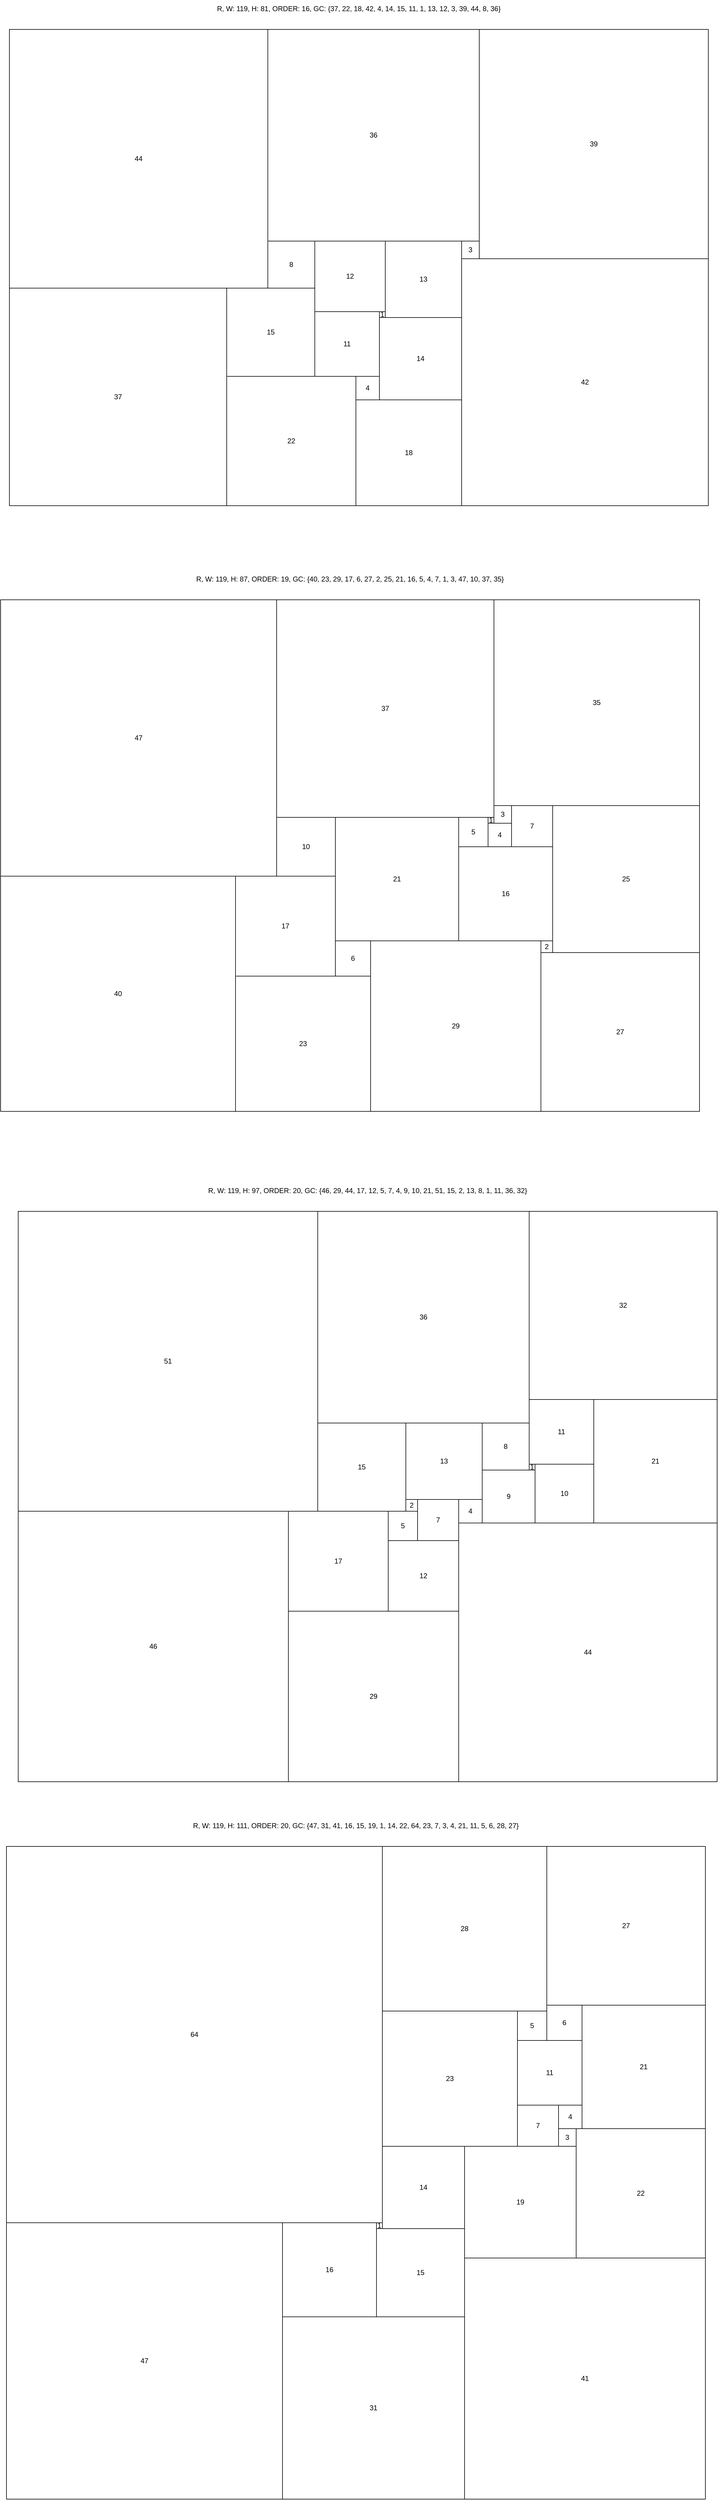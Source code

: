 <mxfile version="21.2.1" type="device">
  <diagram name="Page-1" id="H1nZVYqxkzLZFgEqRADx">
    <mxGraphModel dx="6067" dy="7133" grid="1" gridSize="10" guides="1" tooltips="1" connect="1" arrows="1" fold="1" page="1" pageScale="1" pageWidth="850" pageHeight="1100" math="0" shadow="0">
      <root>
        <mxCell id="0" />
        <mxCell id="1" parent="0" />
        <mxCell id="AsBp8XiL8Dx4Y6rQVwFH-4813" value="R, W: 119, H: 81, ORDER: 16, GC: {37, 22, 18, 42, 4, 14, 15, 11, 1, 13, 12, 3, 39, 44, 8, 36} " style="text;html=1;strokeColor=none;fillColor=none;align=center;verticalAlign=middle;whiteSpace=wrap;rounded=0;flipV=1;" parent="1" vertex="1">
          <mxGeometry x="50" width="1190" height="30" as="geometry" />
        </mxCell>
        <mxCell id="AsBp8XiL8Dx4Y6rQVwFH-10509" value="R, W: 119, H: 87, ORDER: 19, GC: {40, 23, 29, 17, 6, 27, 2, 25, 21, 16, 5, 4, 7, 1, 3, 47, 10, 37, 35} " style="text;html=1;strokeColor=none;fillColor=none;align=center;verticalAlign=middle;whiteSpace=wrap;rounded=0;flipV=1;" parent="1" vertex="1">
          <mxGeometry x="35" y="970" width="1190" height="30" as="geometry" />
        </mxCell>
        <mxCell id="AsBp8XiL8Dx4Y6rQVwFH-16031" value="R, W: 119, H: 97, ORDER: 20, GC: {46, 29, 44, 17, 12, 5, 7, 4, 9, 10, 21, 51, 15, 2, 13, 8, 1, 11, 36, 32} " style="text;html=1;strokeColor=none;fillColor=none;align=center;verticalAlign=middle;whiteSpace=wrap;rounded=0;flipV=1;" parent="1" vertex="1">
          <mxGeometry x="65" y="2010" width="1190" height="30" as="geometry" />
        </mxCell>
        <mxCell id="AsBp8XiL8Dx4Y6rQVwFH-16115" value="R, W: 119, H: 111, ORDER: 20, GC: {47, 31, 41, 16, 15, 19, 1, 14, 22, 64, 23, 7, 3, 4, 21, 11, 5, 6, 28, 27} " style="text;html=1;strokeColor=none;fillColor=none;align=center;verticalAlign=middle;whiteSpace=wrap;rounded=0;flipV=1;" parent="1" vertex="1">
          <mxGeometry x="45" y="3090" width="1190" height="30" as="geometry" />
        </mxCell>
        <mxCell id="xB1eNP7Jcy-d360Akm-L-19" value="" style="group;flipV=1;" vertex="1" connectable="0" parent="1">
          <mxGeometry x="50" y="50" width="1190" height="810" as="geometry" />
        </mxCell>
        <mxCell id="761dnnyQ54j-Cl0NHfQN-4814" value="37" style="rounded=0;whiteSpace=wrap;html=1;" parent="xB1eNP7Jcy-d360Akm-L-19" vertex="1">
          <mxGeometry y="440" width="370" height="370" as="geometry" />
        </mxCell>
        <mxCell id="761dnnyQ54j-Cl0NHfQN-4815" value="22" style="rounded=0;whiteSpace=wrap;html=1;" parent="xB1eNP7Jcy-d360Akm-L-19" vertex="1">
          <mxGeometry x="370" y="590" width="220" height="220" as="geometry" />
        </mxCell>
        <mxCell id="761dnnyQ54j-Cl0NHfQN-4816" value="18" style="rounded=0;whiteSpace=wrap;html=1;" parent="xB1eNP7Jcy-d360Akm-L-19" vertex="1">
          <mxGeometry x="590" y="630" width="180" height="180" as="geometry" />
        </mxCell>
        <mxCell id="761dnnyQ54j-Cl0NHfQN-4817" value="42" style="rounded=0;whiteSpace=wrap;html=1;" parent="xB1eNP7Jcy-d360Akm-L-19" vertex="1">
          <mxGeometry x="770" y="390" width="420" height="420" as="geometry" />
        </mxCell>
        <mxCell id="761dnnyQ54j-Cl0NHfQN-4818" value="4" style="rounded=0;whiteSpace=wrap;html=1;" parent="xB1eNP7Jcy-d360Akm-L-19" vertex="1">
          <mxGeometry x="590" y="590" width="40" height="40" as="geometry" />
        </mxCell>
        <mxCell id="761dnnyQ54j-Cl0NHfQN-4819" value="14" style="rounded=0;whiteSpace=wrap;html=1;" parent="xB1eNP7Jcy-d360Akm-L-19" vertex="1">
          <mxGeometry x="630" y="490" width="140" height="140" as="geometry" />
        </mxCell>
        <mxCell id="761dnnyQ54j-Cl0NHfQN-4820" value="15" style="rounded=0;whiteSpace=wrap;html=1;" parent="xB1eNP7Jcy-d360Akm-L-19" vertex="1">
          <mxGeometry x="370" y="440" width="150" height="150" as="geometry" />
        </mxCell>
        <mxCell id="761dnnyQ54j-Cl0NHfQN-4821" value="11" style="rounded=0;whiteSpace=wrap;html=1;" parent="xB1eNP7Jcy-d360Akm-L-19" vertex="1">
          <mxGeometry x="520" y="480" width="110" height="110" as="geometry" />
        </mxCell>
        <mxCell id="761dnnyQ54j-Cl0NHfQN-4822" value="1" style="rounded=0;whiteSpace=wrap;html=1;" parent="xB1eNP7Jcy-d360Akm-L-19" vertex="1">
          <mxGeometry x="630" y="480" width="10" height="10" as="geometry" />
        </mxCell>
        <mxCell id="761dnnyQ54j-Cl0NHfQN-4823" value="13" style="rounded=0;whiteSpace=wrap;html=1;" parent="xB1eNP7Jcy-d360Akm-L-19" vertex="1">
          <mxGeometry x="640" y="360" width="130" height="130" as="geometry" />
        </mxCell>
        <mxCell id="761dnnyQ54j-Cl0NHfQN-4824" value="12" style="rounded=0;whiteSpace=wrap;html=1;" parent="xB1eNP7Jcy-d360Akm-L-19" vertex="1">
          <mxGeometry x="520" y="360" width="120" height="120" as="geometry" />
        </mxCell>
        <mxCell id="761dnnyQ54j-Cl0NHfQN-4825" value="3" style="rounded=0;whiteSpace=wrap;html=1;" parent="xB1eNP7Jcy-d360Akm-L-19" vertex="1">
          <mxGeometry x="770" y="360" width="30" height="30" as="geometry" />
        </mxCell>
        <mxCell id="761dnnyQ54j-Cl0NHfQN-4826" value="39" style="rounded=0;whiteSpace=wrap;html=1;" parent="xB1eNP7Jcy-d360Akm-L-19" vertex="1">
          <mxGeometry x="800" width="390" height="390" as="geometry" />
        </mxCell>
        <mxCell id="761dnnyQ54j-Cl0NHfQN-4827" value="44" style="rounded=0;whiteSpace=wrap;html=1;" parent="xB1eNP7Jcy-d360Akm-L-19" vertex="1">
          <mxGeometry width="440" height="440" as="geometry" />
        </mxCell>
        <mxCell id="761dnnyQ54j-Cl0NHfQN-4828" value="8" style="rounded=0;whiteSpace=wrap;html=1;" parent="xB1eNP7Jcy-d360Akm-L-19" vertex="1">
          <mxGeometry x="440" y="360" width="80" height="80" as="geometry" />
        </mxCell>
        <mxCell id="761dnnyQ54j-Cl0NHfQN-4829" value="36" style="rounded=0;whiteSpace=wrap;html=1;" parent="xB1eNP7Jcy-d360Akm-L-19" vertex="1">
          <mxGeometry x="440" width="360" height="360" as="geometry" />
        </mxCell>
        <mxCell id="xB1eNP7Jcy-d360Akm-L-20" value="" style="group;flipV=1;" vertex="1" connectable="0" parent="1">
          <mxGeometry x="35" y="1020" width="1190" height="870" as="geometry" />
        </mxCell>
        <mxCell id="761dnnyQ54j-Cl0NHfQN-10510" value="40" style="rounded=0;whiteSpace=wrap;html=1;" parent="xB1eNP7Jcy-d360Akm-L-20" vertex="1">
          <mxGeometry y="470" width="400" height="400" as="geometry" />
        </mxCell>
        <mxCell id="761dnnyQ54j-Cl0NHfQN-10511" value="23" style="rounded=0;whiteSpace=wrap;html=1;" parent="xB1eNP7Jcy-d360Akm-L-20" vertex="1">
          <mxGeometry x="400" y="640" width="230" height="230" as="geometry" />
        </mxCell>
        <mxCell id="761dnnyQ54j-Cl0NHfQN-10512" value="29" style="rounded=0;whiteSpace=wrap;html=1;" parent="xB1eNP7Jcy-d360Akm-L-20" vertex="1">
          <mxGeometry x="630" y="580" width="290" height="290" as="geometry" />
        </mxCell>
        <mxCell id="761dnnyQ54j-Cl0NHfQN-10513" value="17" style="rounded=0;whiteSpace=wrap;html=1;" parent="xB1eNP7Jcy-d360Akm-L-20" vertex="1">
          <mxGeometry x="400" y="470" width="170" height="170" as="geometry" />
        </mxCell>
        <mxCell id="761dnnyQ54j-Cl0NHfQN-10514" value="6" style="rounded=0;whiteSpace=wrap;html=1;" parent="xB1eNP7Jcy-d360Akm-L-20" vertex="1">
          <mxGeometry x="570" y="580" width="60" height="60" as="geometry" />
        </mxCell>
        <mxCell id="761dnnyQ54j-Cl0NHfQN-10515" value="27" style="rounded=0;whiteSpace=wrap;html=1;" parent="xB1eNP7Jcy-d360Akm-L-20" vertex="1">
          <mxGeometry x="920" y="600" width="270" height="270" as="geometry" />
        </mxCell>
        <mxCell id="761dnnyQ54j-Cl0NHfQN-10516" value="2" style="rounded=0;whiteSpace=wrap;html=1;" parent="xB1eNP7Jcy-d360Akm-L-20" vertex="1">
          <mxGeometry x="920" y="580" width="20" height="20" as="geometry" />
        </mxCell>
        <mxCell id="761dnnyQ54j-Cl0NHfQN-10517" value="25" style="rounded=0;whiteSpace=wrap;html=1;" parent="xB1eNP7Jcy-d360Akm-L-20" vertex="1">
          <mxGeometry x="940" y="350" width="250" height="250" as="geometry" />
        </mxCell>
        <mxCell id="761dnnyQ54j-Cl0NHfQN-10518" value="21" style="rounded=0;whiteSpace=wrap;html=1;" parent="xB1eNP7Jcy-d360Akm-L-20" vertex="1">
          <mxGeometry x="570" y="370" width="210" height="210" as="geometry" />
        </mxCell>
        <mxCell id="761dnnyQ54j-Cl0NHfQN-10519" value="16" style="rounded=0;whiteSpace=wrap;html=1;" parent="xB1eNP7Jcy-d360Akm-L-20" vertex="1">
          <mxGeometry x="780" y="420" width="160" height="160" as="geometry" />
        </mxCell>
        <mxCell id="761dnnyQ54j-Cl0NHfQN-10520" value="5" style="rounded=0;whiteSpace=wrap;html=1;" parent="xB1eNP7Jcy-d360Akm-L-20" vertex="1">
          <mxGeometry x="780" y="370" width="50" height="50" as="geometry" />
        </mxCell>
        <mxCell id="761dnnyQ54j-Cl0NHfQN-10521" value="4" style="rounded=0;whiteSpace=wrap;html=1;" parent="xB1eNP7Jcy-d360Akm-L-20" vertex="1">
          <mxGeometry x="830" y="380" width="40" height="40" as="geometry" />
        </mxCell>
        <mxCell id="761dnnyQ54j-Cl0NHfQN-10522" value="7" style="rounded=0;whiteSpace=wrap;html=1;" parent="xB1eNP7Jcy-d360Akm-L-20" vertex="1">
          <mxGeometry x="870" y="350" width="70" height="70" as="geometry" />
        </mxCell>
        <mxCell id="761dnnyQ54j-Cl0NHfQN-10523" value="1" style="rounded=0;whiteSpace=wrap;html=1;" parent="xB1eNP7Jcy-d360Akm-L-20" vertex="1">
          <mxGeometry x="830" y="370" width="10" height="10" as="geometry" />
        </mxCell>
        <mxCell id="761dnnyQ54j-Cl0NHfQN-10524" value="3" style="rounded=0;whiteSpace=wrap;html=1;" parent="xB1eNP7Jcy-d360Akm-L-20" vertex="1">
          <mxGeometry x="840" y="350" width="30" height="30" as="geometry" />
        </mxCell>
        <mxCell id="761dnnyQ54j-Cl0NHfQN-10525" value="47" style="rounded=0;whiteSpace=wrap;html=1;" parent="xB1eNP7Jcy-d360Akm-L-20" vertex="1">
          <mxGeometry width="470" height="470" as="geometry" />
        </mxCell>
        <mxCell id="761dnnyQ54j-Cl0NHfQN-10526" value="10" style="rounded=0;whiteSpace=wrap;html=1;" parent="xB1eNP7Jcy-d360Akm-L-20" vertex="1">
          <mxGeometry x="470" y="370" width="100" height="100" as="geometry" />
        </mxCell>
        <mxCell id="761dnnyQ54j-Cl0NHfQN-10527" value="37" style="rounded=0;whiteSpace=wrap;html=1;" parent="xB1eNP7Jcy-d360Akm-L-20" vertex="1">
          <mxGeometry x="470" width="370" height="370" as="geometry" />
        </mxCell>
        <mxCell id="761dnnyQ54j-Cl0NHfQN-10528" value="35" style="rounded=0;whiteSpace=wrap;html=1;" parent="xB1eNP7Jcy-d360Akm-L-20" vertex="1">
          <mxGeometry x="840" width="350" height="350" as="geometry" />
        </mxCell>
        <mxCell id="xB1eNP7Jcy-d360Akm-L-21" value="" style="group;flipV=1;" vertex="1" connectable="0" parent="1">
          <mxGeometry x="65" y="2060" width="1190" height="970" as="geometry" />
        </mxCell>
        <mxCell id="761dnnyQ54j-Cl0NHfQN-16032" value="46" style="rounded=0;whiteSpace=wrap;html=1;" parent="xB1eNP7Jcy-d360Akm-L-21" vertex="1">
          <mxGeometry y="510" width="460" height="460" as="geometry" />
        </mxCell>
        <mxCell id="761dnnyQ54j-Cl0NHfQN-16033" value="29" style="rounded=0;whiteSpace=wrap;html=1;" parent="xB1eNP7Jcy-d360Akm-L-21" vertex="1">
          <mxGeometry x="460" y="680" width="290" height="290" as="geometry" />
        </mxCell>
        <mxCell id="761dnnyQ54j-Cl0NHfQN-16034" value="44" style="rounded=0;whiteSpace=wrap;html=1;" parent="xB1eNP7Jcy-d360Akm-L-21" vertex="1">
          <mxGeometry x="750" y="530" width="440" height="440" as="geometry" />
        </mxCell>
        <mxCell id="761dnnyQ54j-Cl0NHfQN-16035" value="17" style="rounded=0;whiteSpace=wrap;html=1;" parent="xB1eNP7Jcy-d360Akm-L-21" vertex="1">
          <mxGeometry x="460" y="510" width="170" height="170" as="geometry" />
        </mxCell>
        <mxCell id="761dnnyQ54j-Cl0NHfQN-16036" value="12" style="rounded=0;whiteSpace=wrap;html=1;" parent="xB1eNP7Jcy-d360Akm-L-21" vertex="1">
          <mxGeometry x="630" y="560" width="120" height="120" as="geometry" />
        </mxCell>
        <mxCell id="761dnnyQ54j-Cl0NHfQN-16037" value="5" style="rounded=0;whiteSpace=wrap;html=1;" parent="xB1eNP7Jcy-d360Akm-L-21" vertex="1">
          <mxGeometry x="630" y="510" width="50" height="50" as="geometry" />
        </mxCell>
        <mxCell id="761dnnyQ54j-Cl0NHfQN-16038" value="7" style="rounded=0;whiteSpace=wrap;html=1;" parent="xB1eNP7Jcy-d360Akm-L-21" vertex="1">
          <mxGeometry x="680" y="490" width="70" height="70" as="geometry" />
        </mxCell>
        <mxCell id="761dnnyQ54j-Cl0NHfQN-16039" value="4" style="rounded=0;whiteSpace=wrap;html=1;" parent="xB1eNP7Jcy-d360Akm-L-21" vertex="1">
          <mxGeometry x="750" y="490" width="40" height="40" as="geometry" />
        </mxCell>
        <mxCell id="761dnnyQ54j-Cl0NHfQN-16040" value="9" style="rounded=0;whiteSpace=wrap;html=1;" parent="xB1eNP7Jcy-d360Akm-L-21" vertex="1">
          <mxGeometry x="790" y="440" width="90" height="90" as="geometry" />
        </mxCell>
        <mxCell id="761dnnyQ54j-Cl0NHfQN-16041" value="10" style="rounded=0;whiteSpace=wrap;html=1;" parent="xB1eNP7Jcy-d360Akm-L-21" vertex="1">
          <mxGeometry x="880" y="430" width="100" height="100" as="geometry" />
        </mxCell>
        <mxCell id="761dnnyQ54j-Cl0NHfQN-16042" value="21" style="rounded=0;whiteSpace=wrap;html=1;" parent="xB1eNP7Jcy-d360Akm-L-21" vertex="1">
          <mxGeometry x="980" y="320" width="210" height="210" as="geometry" />
        </mxCell>
        <mxCell id="761dnnyQ54j-Cl0NHfQN-16043" value="51" style="rounded=0;whiteSpace=wrap;html=1;" parent="xB1eNP7Jcy-d360Akm-L-21" vertex="1">
          <mxGeometry width="510" height="510" as="geometry" />
        </mxCell>
        <mxCell id="761dnnyQ54j-Cl0NHfQN-16044" value="15" style="rounded=0;whiteSpace=wrap;html=1;" parent="xB1eNP7Jcy-d360Akm-L-21" vertex="1">
          <mxGeometry x="510" y="360" width="150" height="150" as="geometry" />
        </mxCell>
        <mxCell id="761dnnyQ54j-Cl0NHfQN-16045" value="2" style="rounded=0;whiteSpace=wrap;html=1;" parent="xB1eNP7Jcy-d360Akm-L-21" vertex="1">
          <mxGeometry x="660" y="490" width="20" height="20" as="geometry" />
        </mxCell>
        <mxCell id="761dnnyQ54j-Cl0NHfQN-16046" value="13" style="rounded=0;whiteSpace=wrap;html=1;" parent="xB1eNP7Jcy-d360Akm-L-21" vertex="1">
          <mxGeometry x="660" y="360" width="130" height="130" as="geometry" />
        </mxCell>
        <mxCell id="761dnnyQ54j-Cl0NHfQN-16047" value="8" style="rounded=0;whiteSpace=wrap;html=1;" parent="xB1eNP7Jcy-d360Akm-L-21" vertex="1">
          <mxGeometry x="790" y="360" width="80" height="80" as="geometry" />
        </mxCell>
        <mxCell id="761dnnyQ54j-Cl0NHfQN-16048" value="1" style="rounded=0;whiteSpace=wrap;html=1;" parent="xB1eNP7Jcy-d360Akm-L-21" vertex="1">
          <mxGeometry x="870" y="430" width="10" height="10" as="geometry" />
        </mxCell>
        <mxCell id="761dnnyQ54j-Cl0NHfQN-16049" value="11" style="rounded=0;whiteSpace=wrap;html=1;" parent="xB1eNP7Jcy-d360Akm-L-21" vertex="1">
          <mxGeometry x="870" y="320" width="110" height="110" as="geometry" />
        </mxCell>
        <mxCell id="761dnnyQ54j-Cl0NHfQN-16050" value="36" style="rounded=0;whiteSpace=wrap;html=1;" parent="xB1eNP7Jcy-d360Akm-L-21" vertex="1">
          <mxGeometry x="510" width="360" height="360" as="geometry" />
        </mxCell>
        <mxCell id="761dnnyQ54j-Cl0NHfQN-16051" value="32" style="rounded=0;whiteSpace=wrap;html=1;" parent="xB1eNP7Jcy-d360Akm-L-21" vertex="1">
          <mxGeometry x="870" width="320" height="320" as="geometry" />
        </mxCell>
        <mxCell id="xB1eNP7Jcy-d360Akm-L-22" value="" style="group;flipV=1;" vertex="1" connectable="0" parent="1">
          <mxGeometry x="45" y="3140" width="1190" height="1110" as="geometry" />
        </mxCell>
        <mxCell id="761dnnyQ54j-Cl0NHfQN-16116" value="47" style="rounded=0;whiteSpace=wrap;html=1;" parent="xB1eNP7Jcy-d360Akm-L-22" vertex="1">
          <mxGeometry y="640" width="470" height="470" as="geometry" />
        </mxCell>
        <mxCell id="761dnnyQ54j-Cl0NHfQN-16117" value="31" style="rounded=0;whiteSpace=wrap;html=1;" parent="xB1eNP7Jcy-d360Akm-L-22" vertex="1">
          <mxGeometry x="470" y="800" width="310" height="310" as="geometry" />
        </mxCell>
        <mxCell id="761dnnyQ54j-Cl0NHfQN-16118" value="41" style="rounded=0;whiteSpace=wrap;html=1;" parent="xB1eNP7Jcy-d360Akm-L-22" vertex="1">
          <mxGeometry x="780" y="700" width="410" height="410" as="geometry" />
        </mxCell>
        <mxCell id="761dnnyQ54j-Cl0NHfQN-16119" value="16" style="rounded=0;whiteSpace=wrap;html=1;" parent="xB1eNP7Jcy-d360Akm-L-22" vertex="1">
          <mxGeometry x="470" y="640" width="160" height="160" as="geometry" />
        </mxCell>
        <mxCell id="761dnnyQ54j-Cl0NHfQN-16120" value="15" style="rounded=0;whiteSpace=wrap;html=1;" parent="xB1eNP7Jcy-d360Akm-L-22" vertex="1">
          <mxGeometry x="630" y="650" width="150" height="150" as="geometry" />
        </mxCell>
        <mxCell id="761dnnyQ54j-Cl0NHfQN-16121" value="19" style="rounded=0;whiteSpace=wrap;html=1;" parent="xB1eNP7Jcy-d360Akm-L-22" vertex="1">
          <mxGeometry x="780" y="510" width="190" height="190" as="geometry" />
        </mxCell>
        <mxCell id="761dnnyQ54j-Cl0NHfQN-16122" value="1" style="rounded=0;whiteSpace=wrap;html=1;" parent="xB1eNP7Jcy-d360Akm-L-22" vertex="1">
          <mxGeometry x="630" y="640" width="10" height="10" as="geometry" />
        </mxCell>
        <mxCell id="761dnnyQ54j-Cl0NHfQN-16123" value="14" style="rounded=0;whiteSpace=wrap;html=1;" parent="xB1eNP7Jcy-d360Akm-L-22" vertex="1">
          <mxGeometry x="640" y="510" width="140" height="140" as="geometry" />
        </mxCell>
        <mxCell id="761dnnyQ54j-Cl0NHfQN-16124" value="22" style="rounded=0;whiteSpace=wrap;html=1;" parent="xB1eNP7Jcy-d360Akm-L-22" vertex="1">
          <mxGeometry x="970" y="480" width="220" height="220" as="geometry" />
        </mxCell>
        <mxCell id="761dnnyQ54j-Cl0NHfQN-16125" value="64" style="rounded=0;whiteSpace=wrap;html=1;" parent="xB1eNP7Jcy-d360Akm-L-22" vertex="1">
          <mxGeometry width="640" height="640" as="geometry" />
        </mxCell>
        <mxCell id="761dnnyQ54j-Cl0NHfQN-16126" value="23" style="rounded=0;whiteSpace=wrap;html=1;" parent="xB1eNP7Jcy-d360Akm-L-22" vertex="1">
          <mxGeometry x="640" y="280" width="230" height="230" as="geometry" />
        </mxCell>
        <mxCell id="761dnnyQ54j-Cl0NHfQN-16127" value="7" style="rounded=0;whiteSpace=wrap;html=1;" parent="xB1eNP7Jcy-d360Akm-L-22" vertex="1">
          <mxGeometry x="870" y="440" width="70" height="70" as="geometry" />
        </mxCell>
        <mxCell id="761dnnyQ54j-Cl0NHfQN-16128" value="3" style="rounded=0;whiteSpace=wrap;html=1;" parent="xB1eNP7Jcy-d360Akm-L-22" vertex="1">
          <mxGeometry x="940" y="480" width="30" height="30" as="geometry" />
        </mxCell>
        <mxCell id="761dnnyQ54j-Cl0NHfQN-16129" value="4" style="rounded=0;whiteSpace=wrap;html=1;" parent="xB1eNP7Jcy-d360Akm-L-22" vertex="1">
          <mxGeometry x="940" y="440" width="40" height="40" as="geometry" />
        </mxCell>
        <mxCell id="761dnnyQ54j-Cl0NHfQN-16130" value="21" style="rounded=0;whiteSpace=wrap;html=1;" parent="xB1eNP7Jcy-d360Akm-L-22" vertex="1">
          <mxGeometry x="980" y="270" width="210" height="210" as="geometry" />
        </mxCell>
        <mxCell id="761dnnyQ54j-Cl0NHfQN-16131" value="11" style="rounded=0;whiteSpace=wrap;html=1;" parent="xB1eNP7Jcy-d360Akm-L-22" vertex="1">
          <mxGeometry x="870" y="330" width="110" height="110" as="geometry" />
        </mxCell>
        <mxCell id="761dnnyQ54j-Cl0NHfQN-16132" value="5" style="rounded=0;whiteSpace=wrap;html=1;" parent="xB1eNP7Jcy-d360Akm-L-22" vertex="1">
          <mxGeometry x="870" y="280" width="50" height="50" as="geometry" />
        </mxCell>
        <mxCell id="761dnnyQ54j-Cl0NHfQN-16133" value="6" style="rounded=0;whiteSpace=wrap;html=1;" parent="xB1eNP7Jcy-d360Akm-L-22" vertex="1">
          <mxGeometry x="920" y="270" width="60" height="60" as="geometry" />
        </mxCell>
        <mxCell id="761dnnyQ54j-Cl0NHfQN-16134" value="28" style="rounded=0;whiteSpace=wrap;html=1;" parent="xB1eNP7Jcy-d360Akm-L-22" vertex="1">
          <mxGeometry x="640" width="280" height="280" as="geometry" />
        </mxCell>
        <mxCell id="761dnnyQ54j-Cl0NHfQN-16135" value="27" style="rounded=0;whiteSpace=wrap;html=1;" parent="xB1eNP7Jcy-d360Akm-L-22" vertex="1">
          <mxGeometry x="920" width="270" height="270" as="geometry" />
        </mxCell>
      </root>
    </mxGraphModel>
  </diagram>
</mxfile>
